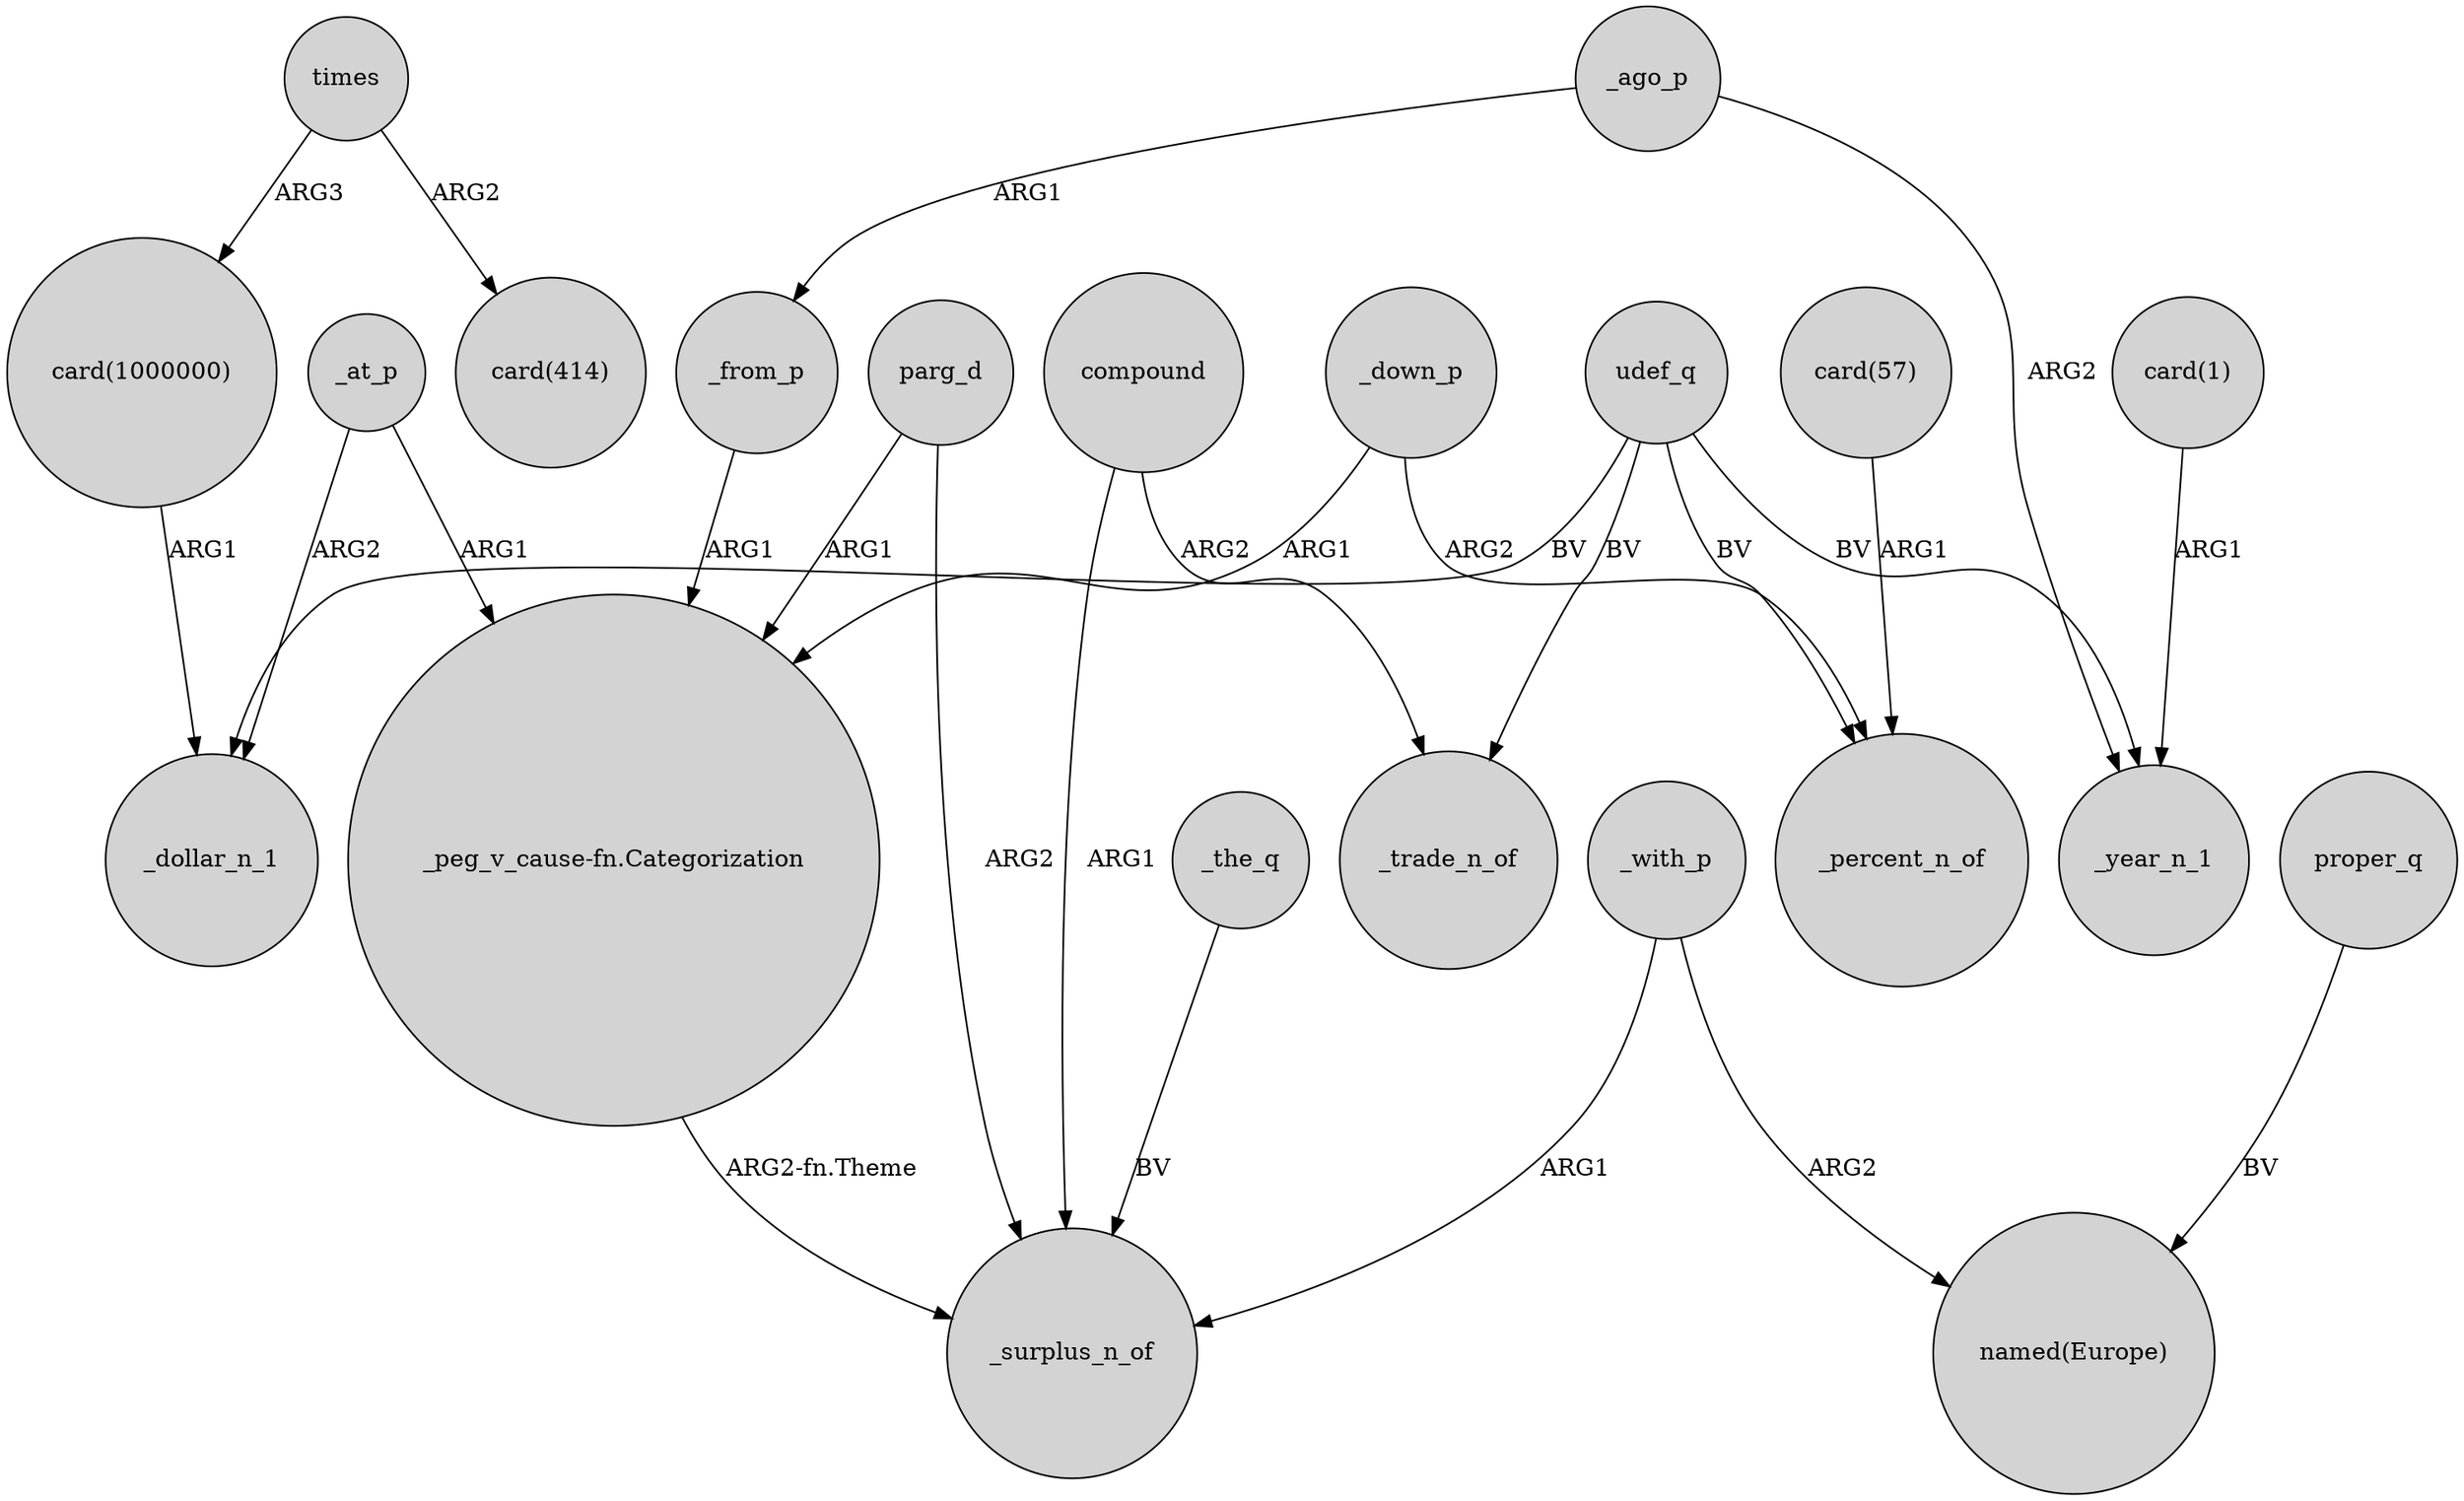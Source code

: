 digraph {
	node [shape=circle style=filled]
	"card(1000000)" -> _dollar_n_1 [label=ARG1]
	udef_q -> _trade_n_of [label=BV]
	"card(57)" -> _percent_n_of [label=ARG1]
	_at_p -> "_peg_v_cause-fn.Categorization" [label=ARG1]
	_at_p -> _dollar_n_1 [label=ARG2]
	times -> "card(414)" [label=ARG2]
	_the_q -> _surplus_n_of [label=BV]
	parg_d -> "_peg_v_cause-fn.Categorization" [label=ARG1]
	_with_p -> _surplus_n_of [label=ARG1]
	_with_p -> "named(Europe)" [label=ARG2]
	_from_p -> "_peg_v_cause-fn.Categorization" [label=ARG1]
	_down_p -> "_peg_v_cause-fn.Categorization" [label=ARG1]
	_ago_p -> _year_n_1 [label=ARG2]
	times -> "card(1000000)" [label=ARG3]
	compound -> _trade_n_of [label=ARG2]
	proper_q -> "named(Europe)" [label=BV]
	_ago_p -> _from_p [label=ARG1]
	compound -> _surplus_n_of [label=ARG1]
	"card(1)" -> _year_n_1 [label=ARG1]
	udef_q -> _year_n_1 [label=BV]
	udef_q -> _percent_n_of [label=BV]
	"_peg_v_cause-fn.Categorization" -> _surplus_n_of [label="ARG2-fn.Theme"]
	_down_p -> _percent_n_of [label=ARG2]
	udef_q -> _dollar_n_1 [label=BV]
	parg_d -> _surplus_n_of [label=ARG2]
}
